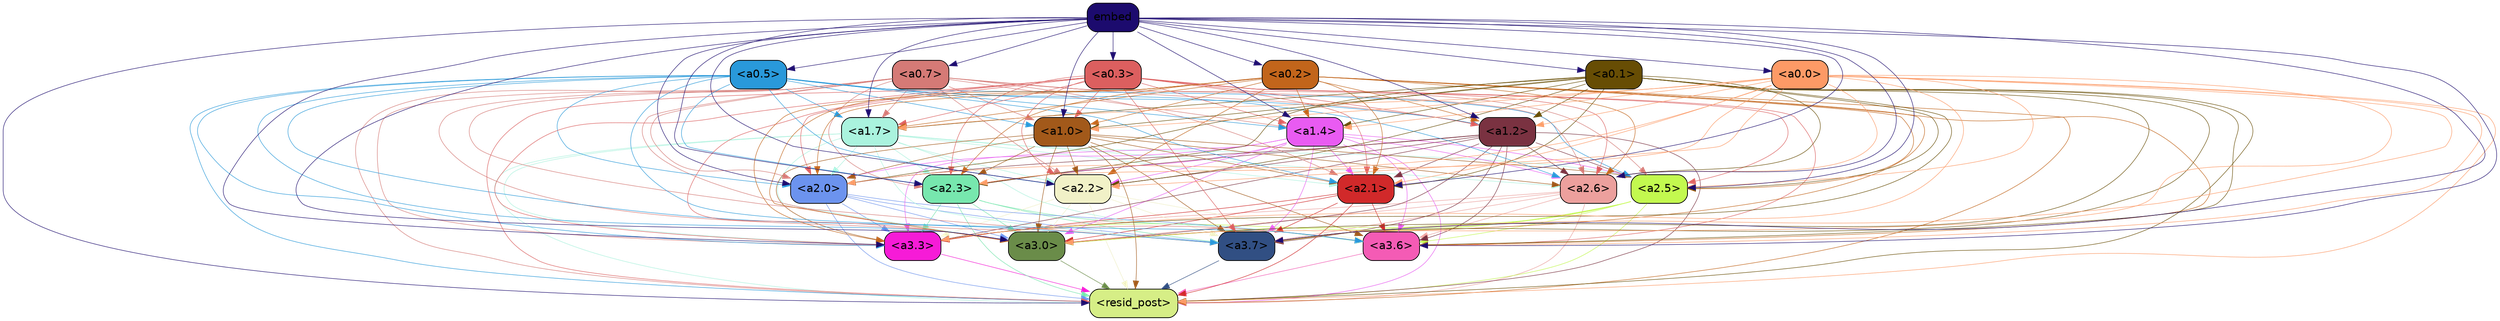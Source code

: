strict digraph "" {
	graph [bgcolor=transparent,
		layout=dot,
		overlap=false,
		splines=true
	];
	"<a3.7>"	[color=black,
		fillcolor="#314f83",
		fontname=Helvetica,
		shape=box,
		style="filled, rounded"];
	"<resid_post>"	[color=black,
		fillcolor="#d6ee86",
		fontname=Helvetica,
		shape=box,
		style="filled, rounded"];
	"<a3.7>" -> "<resid_post>"	[color="#314f83",
		penwidth=0.6];
	"<a3.6>"	[color=black,
		fillcolor="#f45bb5",
		fontname=Helvetica,
		shape=box,
		style="filled, rounded"];
	"<a3.6>" -> "<resid_post>"	[color="#f45bb5",
		penwidth=0.6];
	"<a3.3>"	[color=black,
		fillcolor="#f61bd7",
		fontname=Helvetica,
		shape=box,
		style="filled, rounded"];
	"<a3.3>" -> "<resid_post>"	[color="#f61bd7",
		penwidth=0.6];
	"<a3.0>"	[color=black,
		fillcolor="#6a8c49",
		fontname=Helvetica,
		shape=box,
		style="filled, rounded"];
	"<a3.0>" -> "<resid_post>"	[color="#6a8c49",
		penwidth=0.6];
	"<a2.6>"	[color=black,
		fillcolor="#eca09d",
		fontname=Helvetica,
		shape=box,
		style="filled, rounded"];
	"<a2.6>" -> "<a3.7>"	[color="#eca09d",
		penwidth=0.6];
	"<a2.6>" -> "<resid_post>"	[color="#eca09d",
		penwidth=0.6];
	"<a2.6>" -> "<a3.6>"	[color="#eca09d",
		penwidth=0.6];
	"<a2.6>" -> "<a3.3>"	[color="#eca09d",
		penwidth=0.6];
	"<a2.6>" -> "<a3.0>"	[color="#eca09d",
		penwidth=0.6];
	"<a2.5>"	[color=black,
		fillcolor="#c3f94f",
		fontname=Helvetica,
		shape=box,
		style="filled, rounded"];
	"<a2.5>" -> "<a3.7>"	[color="#c3f94f",
		penwidth=0.6];
	"<a2.5>" -> "<resid_post>"	[color="#c3f94f",
		penwidth=0.6];
	"<a2.5>" -> "<a3.6>"	[color="#c3f94f",
		penwidth=0.6];
	"<a2.5>" -> "<a3.3>"	[color="#c3f94f",
		penwidth=0.6];
	"<a2.5>" -> "<a3.0>"	[color="#c3f94f",
		penwidth=0.6];
	"<a2.3>"	[color=black,
		fillcolor="#77e7ae",
		fontname=Helvetica,
		shape=box,
		style="filled, rounded"];
	"<a2.3>" -> "<a3.7>"	[color="#77e7ae",
		penwidth=0.6];
	"<a2.3>" -> "<resid_post>"	[color="#77e7ae",
		penwidth=0.6];
	"<a2.3>" -> "<a3.6>"	[color="#77e7ae",
		penwidth=0.6];
	"<a2.3>" -> "<a3.3>"	[color="#77e7ae",
		penwidth=0.6];
	"<a2.3>" -> "<a3.0>"	[color="#77e7ae",
		penwidth=0.6];
	"<a2.2>"	[color=black,
		fillcolor="#f1f1c7",
		fontname=Helvetica,
		shape=box,
		style="filled, rounded"];
	"<a2.2>" -> "<a3.7>"	[color="#f1f1c7",
		penwidth=0.6];
	"<a2.2>" -> "<resid_post>"	[color="#f1f1c7",
		penwidth=0.6];
	"<a2.2>" -> "<a3.6>"	[color="#f1f1c7",
		penwidth=0.6];
	"<a2.2>" -> "<a3.3>"	[color="#f1f1c7",
		penwidth=0.6];
	"<a2.2>" -> "<a3.0>"	[color="#f1f1c7",
		penwidth=0.6];
	"<a2.1>"	[color=black,
		fillcolor="#d1292a",
		fontname=Helvetica,
		shape=box,
		style="filled, rounded"];
	"<a2.1>" -> "<a3.7>"	[color="#d1292a",
		penwidth=0.6];
	"<a2.1>" -> "<resid_post>"	[color="#d1292a",
		penwidth=0.6];
	"<a2.1>" -> "<a3.6>"	[color="#d1292a",
		penwidth=0.6];
	"<a2.1>" -> "<a3.3>"	[color="#d1292a",
		penwidth=0.6];
	"<a2.1>" -> "<a3.0>"	[color="#d1292a",
		penwidth=0.6];
	"<a2.0>"	[color=black,
		fillcolor="#6c93ee",
		fontname=Helvetica,
		shape=box,
		style="filled, rounded"];
	"<a2.0>" -> "<a3.7>"	[color="#6c93ee",
		penwidth=0.6];
	"<a2.0>" -> "<resid_post>"	[color="#6c93ee",
		penwidth=0.6];
	"<a2.0>" -> "<a3.6>"	[color="#6c93ee",
		penwidth=0.6];
	"<a2.0>" -> "<a3.3>"	[color="#6c93ee",
		penwidth=0.6];
	"<a2.0>" -> "<a3.0>"	[color="#6c93ee",
		penwidth=0.6];
	"<a1.7>"	[color=black,
		fillcolor="#aaf3de",
		fontname=Helvetica,
		shape=box,
		style="filled, rounded"];
	"<a1.7>" -> "<a3.7>"	[color="#aaf3de",
		penwidth=0.6];
	"<a1.7>" -> "<resid_post>"	[color="#aaf3de",
		penwidth=0.6];
	"<a1.7>" -> "<a3.6>"	[color="#aaf3de",
		penwidth=0.6];
	"<a1.7>" -> "<a3.3>"	[color="#aaf3de",
		penwidth=0.6];
	"<a1.7>" -> "<a3.0>"	[color="#aaf3de",
		penwidth=0.6];
	"<a1.7>" -> "<a2.6>"	[color="#aaf3de",
		penwidth=0.6];
	"<a1.7>" -> "<a2.5>"	[color="#aaf3de",
		penwidth=0.6];
	"<a1.7>" -> "<a2.3>"	[color="#aaf3de",
		penwidth=0.6];
	"<a1.7>" -> "<a2.2>"	[color="#aaf3de",
		penwidth=0.6];
	"<a1.7>" -> "<a2.1>"	[color="#aaf3de",
		penwidth=0.6];
	"<a1.7>" -> "<a2.0>"	[color="#aaf3de",
		penwidth=0.6];
	"<a1.4>"	[color=black,
		fillcolor="#e95bf2",
		fontname=Helvetica,
		shape=box,
		style="filled, rounded"];
	"<a1.4>" -> "<a3.7>"	[color="#e95bf2",
		penwidth=0.6];
	"<a1.4>" -> "<resid_post>"	[color="#e95bf2",
		penwidth=0.6];
	"<a1.4>" -> "<a3.6>"	[color="#e95bf2",
		penwidth=0.6];
	"<a1.4>" -> "<a3.3>"	[color="#e95bf2",
		penwidth=0.6];
	"<a1.4>" -> "<a3.0>"	[color="#e95bf2",
		penwidth=0.6];
	"<a1.4>" -> "<a2.6>"	[color="#e95bf2",
		penwidth=0.6];
	"<a1.4>" -> "<a2.5>"	[color="#e95bf2",
		penwidth=0.6];
	"<a1.4>" -> "<a2.3>"	[color="#e95bf2",
		penwidth=0.6];
	"<a1.4>" -> "<a2.2>"	[color="#e95bf2",
		penwidth=0.6];
	"<a1.4>" -> "<a2.1>"	[color="#e95bf2",
		penwidth=0.6];
	"<a1.4>" -> "<a2.0>"	[color="#e95bf2",
		penwidth=0.6];
	"<a1.2>"	[color=black,
		fillcolor="#7a3241",
		fontname=Helvetica,
		shape=box,
		style="filled, rounded"];
	"<a1.2>" -> "<a3.7>"	[color="#7a3241",
		penwidth=0.6];
	"<a1.2>" -> "<resid_post>"	[color="#7a3241",
		penwidth=0.6];
	"<a1.2>" -> "<a3.6>"	[color="#7a3241",
		penwidth=0.6];
	"<a1.2>" -> "<a3.3>"	[color="#7a3241",
		penwidth=0.6];
	"<a1.2>" -> "<a3.0>"	[color="#7a3241",
		penwidth=0.6];
	"<a1.2>" -> "<a2.6>"	[color="#7a3241",
		penwidth=0.6];
	"<a1.2>" -> "<a2.5>"	[color="#7a3241",
		penwidth=0.6];
	"<a1.2>" -> "<a2.3>"	[color="#7a3241",
		penwidth=0.6];
	"<a1.2>" -> "<a2.2>"	[color="#7a3241",
		penwidth=0.6];
	"<a1.2>" -> "<a2.1>"	[color="#7a3241",
		penwidth=0.6];
	"<a1.2>" -> "<a2.0>"	[color="#7a3241",
		penwidth=0.6];
	"<a1.0>"	[color=black,
		fillcolor="#a2591a",
		fontname=Helvetica,
		shape=box,
		style="filled, rounded"];
	"<a1.0>" -> "<a3.7>"	[color="#a2591a",
		penwidth=0.6];
	"<a1.0>" -> "<resid_post>"	[color="#a2591a",
		penwidth=0.6];
	"<a1.0>" -> "<a3.6>"	[color="#a2591a",
		penwidth=0.6];
	"<a1.0>" -> "<a3.3>"	[color="#a2591a",
		penwidth=0.6];
	"<a1.0>" -> "<a3.0>"	[color="#a2591a",
		penwidth=0.6];
	"<a1.0>" -> "<a2.6>"	[color="#a2591a",
		penwidth=0.6];
	"<a1.0>" -> "<a2.5>"	[color="#a2591a",
		penwidth=0.6];
	"<a1.0>" -> "<a2.3>"	[color="#a2591a",
		penwidth=0.6];
	"<a1.0>" -> "<a2.2>"	[color="#a2591a",
		penwidth=0.6];
	"<a1.0>" -> "<a2.1>"	[color="#a2591a",
		penwidth=0.6];
	"<a1.0>" -> "<a2.0>"	[color="#a2591a",
		penwidth=0.6];
	"<a0.7>"	[color=black,
		fillcolor="#d57a76",
		fontname=Helvetica,
		shape=box,
		style="filled, rounded"];
	"<a0.7>" -> "<a3.7>"	[color="#d57a76",
		penwidth=0.6];
	"<a0.7>" -> "<resid_post>"	[color="#d57a76",
		penwidth=0.6];
	"<a0.7>" -> "<a3.6>"	[color="#d57a76",
		penwidth=0.6];
	"<a0.7>" -> "<a3.3>"	[color="#d57a76",
		penwidth=0.6];
	"<a0.7>" -> "<a3.0>"	[color="#d57a76",
		penwidth=0.6];
	"<a0.7>" -> "<a2.6>"	[color="#d57a76",
		penwidth=0.6];
	"<a0.7>" -> "<a2.5>"	[color="#d57a76",
		penwidth=0.6];
	"<a0.7>" -> "<a2.3>"	[color="#d57a76",
		penwidth=0.6];
	"<a0.7>" -> "<a2.2>"	[color="#d57a76",
		penwidth=0.6];
	"<a0.7>" -> "<a2.1>"	[color="#d57a76",
		penwidth=0.6];
	"<a0.7>" -> "<a2.0>"	[color="#d57a76",
		penwidth=0.6];
	"<a0.7>" -> "<a1.7>"	[color="#d57a76",
		penwidth=0.6];
	"<a0.7>" -> "<a1.4>"	[color="#d57a76",
		penwidth=0.6];
	"<a0.7>" -> "<a1.2>"	[color="#d57a76",
		penwidth=0.6];
	"<a0.7>" -> "<a1.0>"	[color="#d57a76",
		penwidth=0.6];
	"<a0.5>"	[color=black,
		fillcolor="#2999da",
		fontname=Helvetica,
		shape=box,
		style="filled, rounded"];
	"<a0.5>" -> "<a3.7>"	[color="#2999da",
		penwidth=0.6];
	"<a0.5>" -> "<resid_post>"	[color="#2999da",
		penwidth=0.6];
	"<a0.5>" -> "<a3.6>"	[color="#2999da",
		penwidth=0.6];
	"<a0.5>" -> "<a3.3>"	[color="#2999da",
		penwidth=0.6];
	"<a0.5>" -> "<a3.0>"	[color="#2999da",
		penwidth=0.6];
	"<a0.5>" -> "<a2.6>"	[color="#2999da",
		penwidth=0.6];
	"<a0.5>" -> "<a2.5>"	[color="#2999da",
		penwidth=0.6];
	"<a0.5>" -> "<a2.3>"	[color="#2999da",
		penwidth=0.6];
	"<a0.5>" -> "<a2.2>"	[color="#2999da",
		penwidth=0.6];
	"<a0.5>" -> "<a2.1>"	[color="#2999da",
		penwidth=0.6];
	"<a0.5>" -> "<a2.0>"	[color="#2999da",
		penwidth=0.6];
	"<a0.5>" -> "<a1.7>"	[color="#2999da",
		penwidth=0.6];
	"<a0.5>" -> "<a1.4>"	[color="#2999da",
		penwidth=0.6];
	"<a0.5>" -> "<a1.2>"	[color="#2999da",
		penwidth=0.6];
	"<a0.5>" -> "<a1.0>"	[color="#2999da",
		penwidth=0.6];
	"<a0.3>"	[color=black,
		fillcolor="#dc5f5f",
		fontname=Helvetica,
		shape=box,
		style="filled, rounded"];
	"<a0.3>" -> "<a3.7>"	[color="#dc5f5f",
		penwidth=0.6];
	"<a0.3>" -> "<resid_post>"	[color="#dc5f5f",
		penwidth=0.6];
	"<a0.3>" -> "<a3.6>"	[color="#dc5f5f",
		penwidth=0.6];
	"<a0.3>" -> "<a3.3>"	[color="#dc5f5f",
		penwidth=0.6];
	"<a0.3>" -> "<a3.0>"	[color="#dc5f5f",
		penwidth=0.6];
	"<a0.3>" -> "<a2.6>"	[color="#dc5f5f",
		penwidth=0.6];
	"<a0.3>" -> "<a2.5>"	[color="#dc5f5f",
		penwidth=0.6];
	"<a0.3>" -> "<a2.3>"	[color="#dc5f5f",
		penwidth=0.6];
	"<a0.3>" -> "<a2.2>"	[color="#dc5f5f",
		penwidth=0.6];
	"<a0.3>" -> "<a2.1>"	[color="#dc5f5f",
		penwidth=0.6];
	"<a0.3>" -> "<a2.0>"	[color="#dc5f5f",
		penwidth=0.6];
	"<a0.3>" -> "<a1.7>"	[color="#dc5f5f",
		penwidth=0.6];
	"<a0.3>" -> "<a1.4>"	[color="#dc5f5f",
		penwidth=0.6];
	"<a0.3>" -> "<a1.2>"	[color="#dc5f5f",
		penwidth=0.6];
	"<a0.3>" -> "<a1.0>"	[color="#dc5f5f",
		penwidth=0.6];
	"<a0.2>"	[color=black,
		fillcolor="#c2651b",
		fontname=Helvetica,
		shape=box,
		style="filled, rounded"];
	"<a0.2>" -> "<a3.7>"	[color="#c2651b",
		penwidth=0.6];
	"<a0.2>" -> "<resid_post>"	[color="#c2651b",
		penwidth=0.6];
	"<a0.2>" -> "<a3.6>"	[color="#c2651b",
		penwidth=0.6];
	"<a0.2>" -> "<a3.3>"	[color="#c2651b",
		penwidth=0.6];
	"<a0.2>" -> "<a3.0>"	[color="#c2651b",
		penwidth=0.6];
	"<a0.2>" -> "<a2.6>"	[color="#c2651b",
		penwidth=0.6];
	"<a0.2>" -> "<a2.5>"	[color="#c2651b",
		penwidth=0.6];
	"<a0.2>" -> "<a2.3>"	[color="#c2651b",
		penwidth=0.6];
	"<a0.2>" -> "<a2.2>"	[color="#c2651b",
		penwidth=0.6];
	"<a0.2>" -> "<a2.1>"	[color="#c2651b",
		penwidth=0.6];
	"<a0.2>" -> "<a2.0>"	[color="#c2651b",
		penwidth=0.6];
	"<a0.2>" -> "<a1.7>"	[color="#c2651b",
		penwidth=0.6];
	"<a0.2>" -> "<a1.4>"	[color="#c2651b",
		penwidth=0.6];
	"<a0.2>" -> "<a1.2>"	[color="#c2651b",
		penwidth=0.6];
	"<a0.2>" -> "<a1.0>"	[color="#c2651b",
		penwidth=0.6];
	"<a0.1>"	[color=black,
		fillcolor="#674d04",
		fontname=Helvetica,
		shape=box,
		style="filled, rounded"];
	"<a0.1>" -> "<a3.7>"	[color="#674d04",
		penwidth=0.6];
	"<a0.1>" -> "<resid_post>"	[color="#674d04",
		penwidth=0.6];
	"<a0.1>" -> "<a3.6>"	[color="#674d04",
		penwidth=0.6];
	"<a0.1>" -> "<a3.3>"	[color="#674d04",
		penwidth=0.6];
	"<a0.1>" -> "<a3.0>"	[color="#674d04",
		penwidth=0.6];
	"<a0.1>" -> "<a2.6>"	[color="#674d04",
		penwidth=0.6];
	"<a0.1>" -> "<a2.5>"	[color="#674d04",
		penwidth=0.6];
	"<a0.1>" -> "<a2.3>"	[color="#674d04",
		penwidth=0.6];
	"<a0.1>" -> "<a2.2>"	[color="#674d04",
		penwidth=0.6];
	"<a0.1>" -> "<a2.1>"	[color="#674d04",
		penwidth=0.6];
	"<a0.1>" -> "<a2.0>"	[color="#674d04",
		penwidth=0.6];
	"<a0.1>" -> "<a1.7>"	[color="#674d04",
		penwidth=0.6];
	"<a0.1>" -> "<a1.4>"	[color="#674d04",
		penwidth=0.6];
	"<a0.1>" -> "<a1.2>"	[color="#674d04",
		penwidth=0.6];
	"<a0.1>" -> "<a1.0>"	[color="#674d04",
		penwidth=0.6];
	"<a0.0>"	[color=black,
		fillcolor="#fd9a66",
		fontname=Helvetica,
		shape=box,
		style="filled, rounded"];
	"<a0.0>" -> "<a3.7>"	[color="#fd9a66",
		penwidth=0.6];
	"<a0.0>" -> "<resid_post>"	[color="#fd9a66",
		penwidth=0.6];
	"<a0.0>" -> "<a3.6>"	[color="#fd9a66",
		penwidth=0.6];
	"<a0.0>" -> "<a3.3>"	[color="#fd9a66",
		penwidth=0.6];
	"<a0.0>" -> "<a3.0>"	[color="#fd9a66",
		penwidth=0.6];
	"<a0.0>" -> "<a2.6>"	[color="#fd9a66",
		penwidth=0.6];
	"<a0.0>" -> "<a2.5>"	[color="#fd9a66",
		penwidth=0.6];
	"<a0.0>" -> "<a2.3>"	[color="#fd9a66",
		penwidth=0.6];
	"<a0.0>" -> "<a2.2>"	[color="#fd9a66",
		penwidth=0.6];
	"<a0.0>" -> "<a2.1>"	[color="#fd9a66",
		penwidth=0.6];
	"<a0.0>" -> "<a2.0>"	[color="#fd9a66",
		penwidth=0.6];
	"<a0.0>" -> "<a1.7>"	[color="#fd9a66",
		penwidth=0.6];
	"<a0.0>" -> "<a1.4>"	[color="#fd9a66",
		penwidth=0.6];
	"<a0.0>" -> "<a1.2>"	[color="#fd9a66",
		penwidth=0.6];
	"<a0.0>" -> "<a1.0>"	[color="#fd9a66",
		penwidth=0.6];
	embed	[color=black,
		fillcolor="#1c0b6e",
		fontname=Helvetica,
		shape=box,
		style="filled, rounded"];
	embed -> "<a3.7>"	[color="#1c0b6e",
		penwidth=0.6];
	embed -> "<resid_post>"	[color="#1c0b6e",
		penwidth=0.6];
	embed -> "<a3.6>"	[color="#1c0b6e",
		penwidth=0.6];
	embed -> "<a3.3>"	[color="#1c0b6e",
		penwidth=0.6];
	embed -> "<a3.0>"	[color="#1c0b6e",
		penwidth=0.6];
	embed -> "<a2.6>"	[color="#1c0b6e",
		penwidth=0.6];
	embed -> "<a2.5>"	[color="#1c0b6e",
		penwidth=0.6];
	embed -> "<a2.3>"	[color="#1c0b6e",
		penwidth=0.6];
	embed -> "<a2.2>"	[color="#1c0b6e",
		penwidth=0.6];
	embed -> "<a2.1>"	[color="#1c0b6e",
		penwidth=0.6];
	embed -> "<a2.0>"	[color="#1c0b6e",
		penwidth=0.6];
	embed -> "<a1.7>"	[color="#1c0b6e",
		penwidth=0.6];
	embed -> "<a1.4>"	[color="#1c0b6e",
		penwidth=0.6];
	embed -> "<a1.2>"	[color="#1c0b6e",
		penwidth=0.6];
	embed -> "<a1.0>"	[color="#1c0b6e",
		penwidth=0.6];
	embed -> "<a0.7>"	[color="#1c0b6e",
		penwidth=0.6];
	embed -> "<a0.5>"	[color="#1c0b6e",
		penwidth=0.6];
	embed -> "<a0.3>"	[color="#1c0b6e",
		penwidth=0.6];
	embed -> "<a0.2>"	[color="#1c0b6e",
		penwidth=0.6];
	embed -> "<a0.1>"	[color="#1c0b6e",
		penwidth=0.6];
	embed -> "<a0.0>"	[color="#1c0b6e",
		penwidth=0.6];
}
